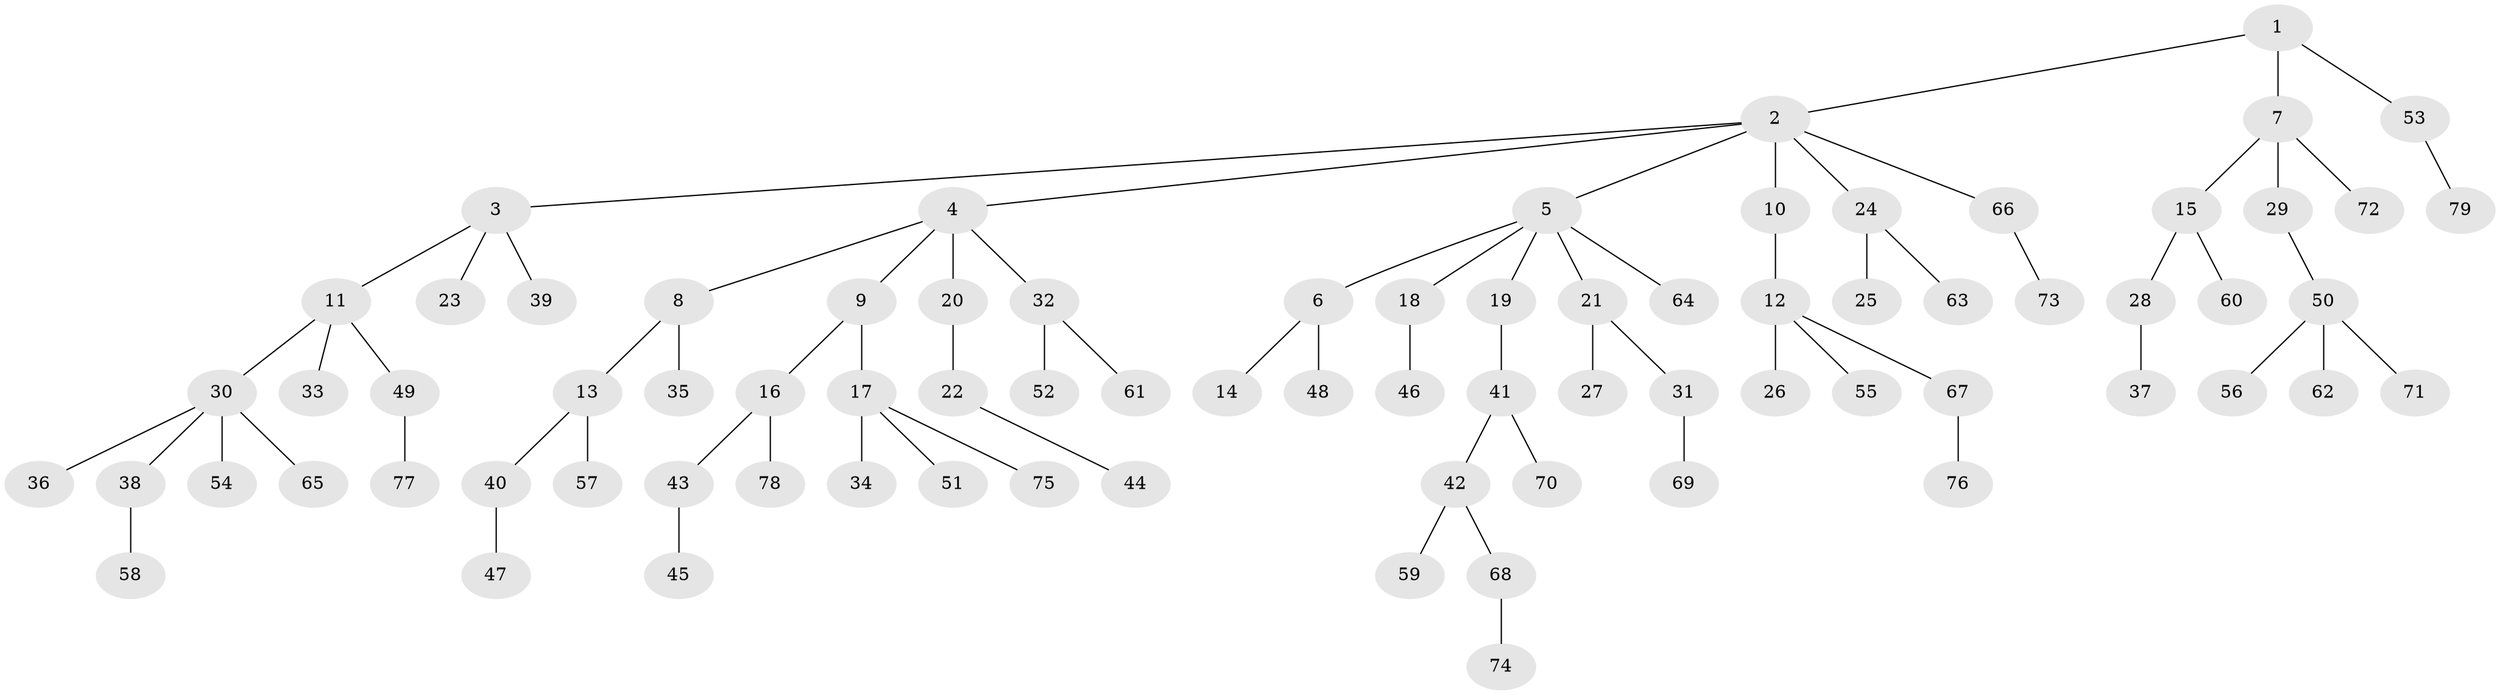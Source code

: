 // coarse degree distribution, {5: 0.0196078431372549, 10: 0.0196078431372549, 3: 0.0784313725490196, 6: 0.0196078431372549, 2: 0.21568627450980393, 4: 0.0784313725490196, 1: 0.5686274509803921}
// Generated by graph-tools (version 1.1) at 2025/24/03/03/25 07:24:06]
// undirected, 79 vertices, 78 edges
graph export_dot {
graph [start="1"]
  node [color=gray90,style=filled];
  1;
  2;
  3;
  4;
  5;
  6;
  7;
  8;
  9;
  10;
  11;
  12;
  13;
  14;
  15;
  16;
  17;
  18;
  19;
  20;
  21;
  22;
  23;
  24;
  25;
  26;
  27;
  28;
  29;
  30;
  31;
  32;
  33;
  34;
  35;
  36;
  37;
  38;
  39;
  40;
  41;
  42;
  43;
  44;
  45;
  46;
  47;
  48;
  49;
  50;
  51;
  52;
  53;
  54;
  55;
  56;
  57;
  58;
  59;
  60;
  61;
  62;
  63;
  64;
  65;
  66;
  67;
  68;
  69;
  70;
  71;
  72;
  73;
  74;
  75;
  76;
  77;
  78;
  79;
  1 -- 2;
  1 -- 7;
  1 -- 53;
  2 -- 3;
  2 -- 4;
  2 -- 5;
  2 -- 10;
  2 -- 24;
  2 -- 66;
  3 -- 11;
  3 -- 23;
  3 -- 39;
  4 -- 8;
  4 -- 9;
  4 -- 20;
  4 -- 32;
  5 -- 6;
  5 -- 18;
  5 -- 19;
  5 -- 21;
  5 -- 64;
  6 -- 14;
  6 -- 48;
  7 -- 15;
  7 -- 29;
  7 -- 72;
  8 -- 13;
  8 -- 35;
  9 -- 16;
  9 -- 17;
  10 -- 12;
  11 -- 30;
  11 -- 33;
  11 -- 49;
  12 -- 26;
  12 -- 55;
  12 -- 67;
  13 -- 40;
  13 -- 57;
  15 -- 28;
  15 -- 60;
  16 -- 43;
  16 -- 78;
  17 -- 34;
  17 -- 51;
  17 -- 75;
  18 -- 46;
  19 -- 41;
  20 -- 22;
  21 -- 27;
  21 -- 31;
  22 -- 44;
  24 -- 25;
  24 -- 63;
  28 -- 37;
  29 -- 50;
  30 -- 36;
  30 -- 38;
  30 -- 54;
  30 -- 65;
  31 -- 69;
  32 -- 52;
  32 -- 61;
  38 -- 58;
  40 -- 47;
  41 -- 42;
  41 -- 70;
  42 -- 59;
  42 -- 68;
  43 -- 45;
  49 -- 77;
  50 -- 56;
  50 -- 62;
  50 -- 71;
  53 -- 79;
  66 -- 73;
  67 -- 76;
  68 -- 74;
}
